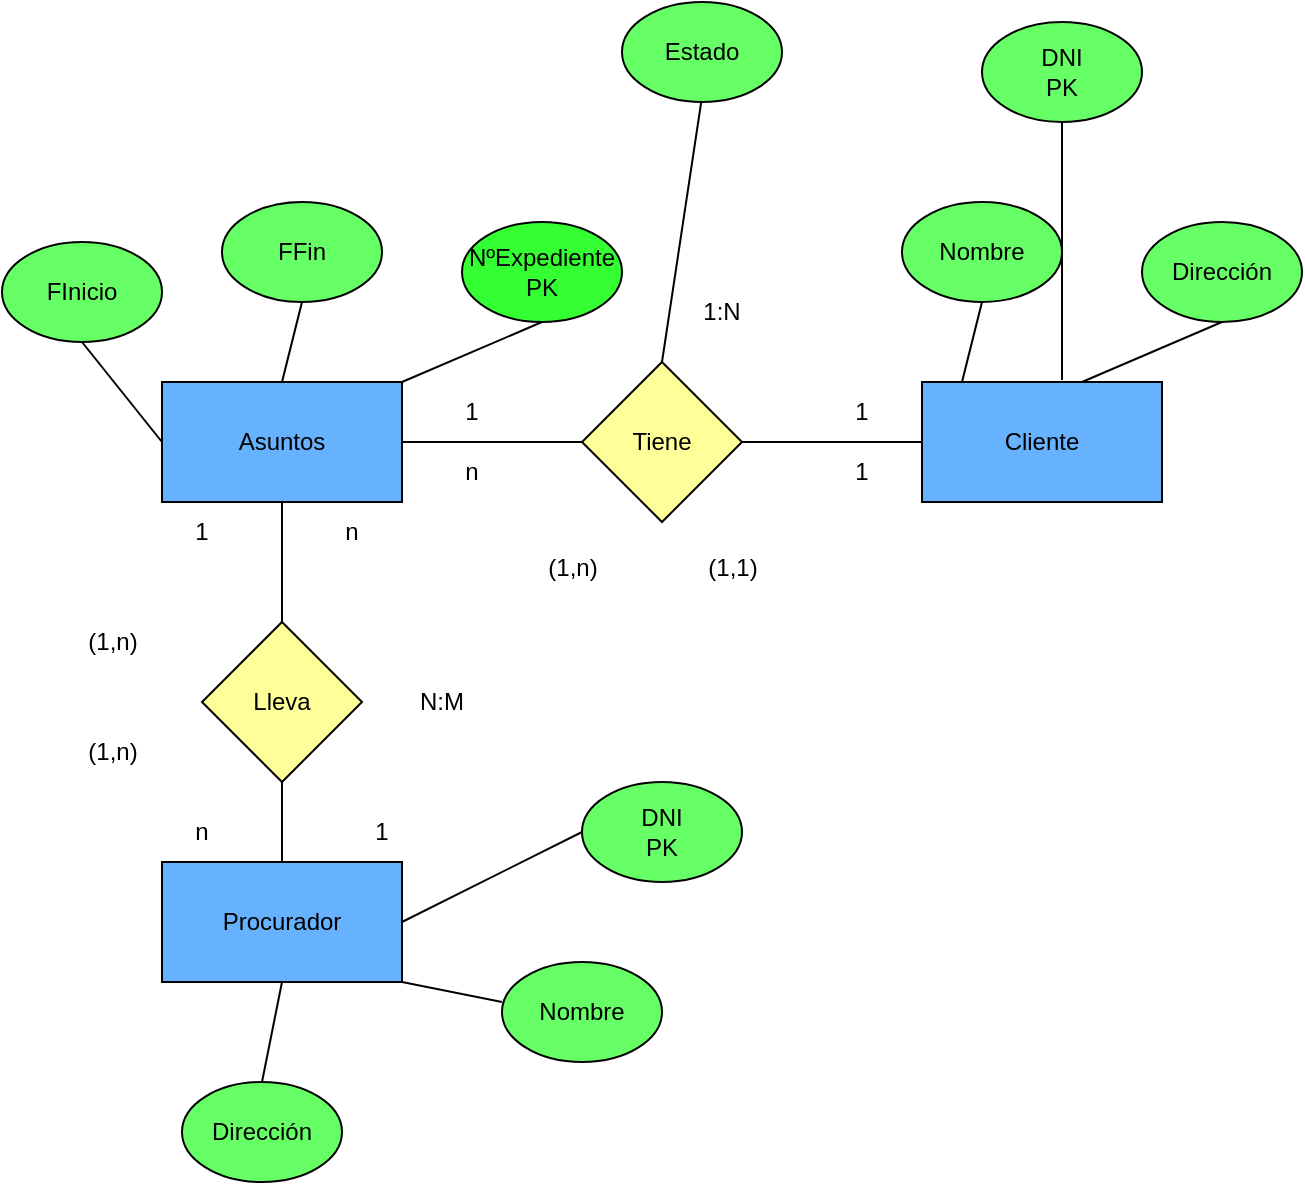 <mxfile version="24.2.8" type="github" pages="3">
  <diagram name="Page-1" id="o4qcmUTRorN4Si5h8oao">
    <mxGraphModel dx="744" dy="796" grid="1" gridSize="10" guides="1" tooltips="1" connect="1" arrows="1" fold="1" page="1" pageScale="1" pageWidth="850" pageHeight="1100" math="0" shadow="0">
      <root>
        <mxCell id="0" />
        <mxCell id="1" parent="0" />
        <mxCell id="J26nXhvenRR-qBKzixtI-1" value="Asuntos" style="rounded=0;whiteSpace=wrap;html=1;fillColor=#66B2FF;" vertex="1" parent="1">
          <mxGeometry x="240" y="270" width="120" height="60" as="geometry" />
        </mxCell>
        <mxCell id="J26nXhvenRR-qBKzixtI-2" value="Cliente" style="rounded=0;whiteSpace=wrap;html=1;fillColor=#66B2FF;" vertex="1" parent="1">
          <mxGeometry x="620" y="270" width="120" height="60" as="geometry" />
        </mxCell>
        <mxCell id="J26nXhvenRR-qBKzixtI-3" value="Procurador" style="rounded=0;whiteSpace=wrap;html=1;fillColor=#66B2FF;" vertex="1" parent="1">
          <mxGeometry x="240" y="510" width="120" height="60" as="geometry" />
        </mxCell>
        <mxCell id="J26nXhvenRR-qBKzixtI-4" value="Tiene" style="rhombus;whiteSpace=wrap;html=1;fillColor=#FFFF99;" vertex="1" parent="1">
          <mxGeometry x="450" y="260" width="80" height="80" as="geometry" />
        </mxCell>
        <mxCell id="J26nXhvenRR-qBKzixtI-5" value="Lleva" style="rhombus;whiteSpace=wrap;html=1;fillColor=#FFFF99;" vertex="1" parent="1">
          <mxGeometry x="260" y="390" width="80" height="80" as="geometry" />
        </mxCell>
        <mxCell id="J26nXhvenRR-qBKzixtI-6" value="" style="endArrow=none;html=1;rounded=0;entryX=0;entryY=0.5;entryDx=0;entryDy=0;exitX=1;exitY=0.5;exitDx=0;exitDy=0;" edge="1" parent="1" source="J26nXhvenRR-qBKzixtI-1" target="J26nXhvenRR-qBKzixtI-4">
          <mxGeometry width="50" height="50" relative="1" as="geometry">
            <mxPoint x="360" y="310" as="sourcePoint" />
            <mxPoint x="400" y="260" as="targetPoint" />
          </mxGeometry>
        </mxCell>
        <mxCell id="J26nXhvenRR-qBKzixtI-7" value="" style="endArrow=none;html=1;rounded=0;exitX=1;exitY=0.5;exitDx=0;exitDy=0;" edge="1" parent="1" source="J26nXhvenRR-qBKzixtI-4">
          <mxGeometry width="50" height="50" relative="1" as="geometry">
            <mxPoint x="570" y="350" as="sourcePoint" />
            <mxPoint x="620" y="300" as="targetPoint" />
          </mxGeometry>
        </mxCell>
        <mxCell id="J26nXhvenRR-qBKzixtI-10" value="" style="endArrow=none;html=1;rounded=0;entryX=0.5;entryY=1;entryDx=0;entryDy=0;exitX=0.5;exitY=0;exitDx=0;exitDy=0;" edge="1" parent="1" source="J26nXhvenRR-qBKzixtI-5" target="J26nXhvenRR-qBKzixtI-1">
          <mxGeometry width="50" height="50" relative="1" as="geometry">
            <mxPoint x="290" y="400" as="sourcePoint" />
            <mxPoint x="340" y="350" as="targetPoint" />
          </mxGeometry>
        </mxCell>
        <mxCell id="J26nXhvenRR-qBKzixtI-11" value="" style="endArrow=none;html=1;rounded=0;exitX=0.5;exitY=0;exitDx=0;exitDy=0;entryX=0.5;entryY=1;entryDx=0;entryDy=0;" edge="1" parent="1" source="J26nXhvenRR-qBKzixtI-3" target="J26nXhvenRR-qBKzixtI-5">
          <mxGeometry width="50" height="50" relative="1" as="geometry">
            <mxPoint x="260" y="510" as="sourcePoint" />
            <mxPoint x="310" y="460" as="targetPoint" />
          </mxGeometry>
        </mxCell>
        <mxCell id="J26nXhvenRR-qBKzixtI-12" value="NºExpediente PK" style="ellipse;whiteSpace=wrap;html=1;fillColor=#33FF33;" vertex="1" parent="1">
          <mxGeometry x="390" y="190" width="80" height="50" as="geometry" />
        </mxCell>
        <mxCell id="J26nXhvenRR-qBKzixtI-13" value="" style="endArrow=none;html=1;rounded=0;exitX=1;exitY=0;exitDx=0;exitDy=0;" edge="1" parent="1" source="J26nXhvenRR-qBKzixtI-1">
          <mxGeometry width="50" height="50" relative="1" as="geometry">
            <mxPoint x="380" y="290" as="sourcePoint" />
            <mxPoint x="430" y="240" as="targetPoint" />
          </mxGeometry>
        </mxCell>
        <mxCell id="J26nXhvenRR-qBKzixtI-14" value="FInicio" style="ellipse;whiteSpace=wrap;html=1;fillColor=#66FF66;" vertex="1" parent="1">
          <mxGeometry x="160" y="200" width="80" height="50" as="geometry" />
        </mxCell>
        <mxCell id="J26nXhvenRR-qBKzixtI-15" value="FFin" style="ellipse;whiteSpace=wrap;html=1;fillColor=#66FF66;" vertex="1" parent="1">
          <mxGeometry x="270" y="180" width="80" height="50" as="geometry" />
        </mxCell>
        <mxCell id="J26nXhvenRR-qBKzixtI-16" value="" style="endArrow=none;html=1;rounded=0;exitX=0.5;exitY=0;exitDx=0;exitDy=0;" edge="1" parent="1" source="J26nXhvenRR-qBKzixtI-1">
          <mxGeometry width="50" height="50" relative="1" as="geometry">
            <mxPoint x="260" y="280" as="sourcePoint" />
            <mxPoint x="310" y="230" as="targetPoint" />
          </mxGeometry>
        </mxCell>
        <mxCell id="J26nXhvenRR-qBKzixtI-18" value="" style="endArrow=none;html=1;rounded=0;exitX=0;exitY=0.5;exitDx=0;exitDy=0;" edge="1" parent="1" source="J26nXhvenRR-qBKzixtI-1">
          <mxGeometry width="50" height="50" relative="1" as="geometry">
            <mxPoint x="150" y="300" as="sourcePoint" />
            <mxPoint x="200" y="250" as="targetPoint" />
          </mxGeometry>
        </mxCell>
        <mxCell id="J26nXhvenRR-qBKzixtI-20" value="1" style="text;html=1;align=center;verticalAlign=middle;whiteSpace=wrap;rounded=0;" vertex="1" parent="1">
          <mxGeometry x="365" y="270" width="60" height="30" as="geometry" />
        </mxCell>
        <mxCell id="J26nXhvenRR-qBKzixtI-21" value="1" style="text;html=1;align=center;verticalAlign=middle;whiteSpace=wrap;rounded=0;" vertex="1" parent="1">
          <mxGeometry x="560" y="270" width="60" height="30" as="geometry" />
        </mxCell>
        <mxCell id="J26nXhvenRR-qBKzixtI-22" value="1" style="text;html=1;align=center;verticalAlign=middle;whiteSpace=wrap;rounded=0;" vertex="1" parent="1">
          <mxGeometry x="560" y="300" width="60" height="30" as="geometry" />
        </mxCell>
        <mxCell id="J26nXhvenRR-qBKzixtI-23" value="n" style="text;html=1;align=center;verticalAlign=middle;whiteSpace=wrap;rounded=0;" vertex="1" parent="1">
          <mxGeometry x="365" y="300" width="60" height="30" as="geometry" />
        </mxCell>
        <mxCell id="J26nXhvenRR-qBKzixtI-24" value="1:N" style="text;html=1;align=center;verticalAlign=middle;whiteSpace=wrap;rounded=0;" vertex="1" parent="1">
          <mxGeometry x="490" y="220" width="60" height="30" as="geometry" />
        </mxCell>
        <mxCell id="J26nXhvenRR-qBKzixtI-25" value="1" style="text;html=1;align=center;verticalAlign=middle;whiteSpace=wrap;rounded=0;" vertex="1" parent="1">
          <mxGeometry x="320" y="480" width="60" height="30" as="geometry" />
        </mxCell>
        <mxCell id="J26nXhvenRR-qBKzixtI-26" value="n" style="text;html=1;align=center;verticalAlign=middle;whiteSpace=wrap;rounded=0;" vertex="1" parent="1">
          <mxGeometry x="305" y="330" width="60" height="30" as="geometry" />
        </mxCell>
        <mxCell id="J26nXhvenRR-qBKzixtI-27" value="1" style="text;html=1;align=center;verticalAlign=middle;whiteSpace=wrap;rounded=0;" vertex="1" parent="1">
          <mxGeometry x="230" y="330" width="60" height="30" as="geometry" />
        </mxCell>
        <mxCell id="J26nXhvenRR-qBKzixtI-28" value="n" style="text;html=1;align=center;verticalAlign=middle;whiteSpace=wrap;rounded=0;" vertex="1" parent="1">
          <mxGeometry x="230" y="480" width="60" height="30" as="geometry" />
        </mxCell>
        <mxCell id="J26nXhvenRR-qBKzixtI-29" value="N:M" style="text;html=1;align=center;verticalAlign=middle;whiteSpace=wrap;rounded=0;" vertex="1" parent="1">
          <mxGeometry x="350" y="415" width="60" height="30" as="geometry" />
        </mxCell>
        <mxCell id="J26nXhvenRR-qBKzixtI-30" value="Estado" style="ellipse;whiteSpace=wrap;html=1;fillColor=#66FF66;" vertex="1" parent="1">
          <mxGeometry x="470" y="80" width="80" height="50" as="geometry" />
        </mxCell>
        <mxCell id="J26nXhvenRR-qBKzixtI-31" value="" style="endArrow=none;html=1;rounded=0;exitX=0.5;exitY=0;exitDx=0;exitDy=0;" edge="1" parent="1" source="J26nXhvenRR-qBKzixtI-4">
          <mxGeometry width="50" height="50" relative="1" as="geometry">
            <mxPoint x="509.29" y="258.56" as="sourcePoint" />
            <mxPoint x="509.61" y="130" as="targetPoint" />
          </mxGeometry>
        </mxCell>
        <mxCell id="J26nXhvenRR-qBKzixtI-35" value="Dirección" style="ellipse;whiteSpace=wrap;html=1;fillColor=#66FF66;" vertex="1" parent="1">
          <mxGeometry x="730" y="190" width="80" height="50" as="geometry" />
        </mxCell>
        <mxCell id="J26nXhvenRR-qBKzixtI-36" value="" style="endArrow=none;html=1;rounded=0;exitX=1;exitY=0;exitDx=0;exitDy=0;" edge="1" parent="1">
          <mxGeometry width="50" height="50" relative="1" as="geometry">
            <mxPoint x="700" y="270" as="sourcePoint" />
            <mxPoint x="770" y="240" as="targetPoint" />
          </mxGeometry>
        </mxCell>
        <mxCell id="J26nXhvenRR-qBKzixtI-37" value="Nombre" style="ellipse;whiteSpace=wrap;html=1;fillColor=#66FF66;" vertex="1" parent="1">
          <mxGeometry x="610" y="180" width="80" height="50" as="geometry" />
        </mxCell>
        <mxCell id="J26nXhvenRR-qBKzixtI-38" value="" style="endArrow=none;html=1;rounded=0;exitX=0.5;exitY=0;exitDx=0;exitDy=0;" edge="1" parent="1">
          <mxGeometry width="50" height="50" relative="1" as="geometry">
            <mxPoint x="640" y="270" as="sourcePoint" />
            <mxPoint x="650" y="230" as="targetPoint" />
          </mxGeometry>
        </mxCell>
        <mxCell id="J26nXhvenRR-qBKzixtI-39" value="DNI&lt;div&gt;PK&lt;/div&gt;" style="ellipse;whiteSpace=wrap;html=1;fillColor=#66FF66;" vertex="1" parent="1">
          <mxGeometry x="650" y="90" width="80" height="50" as="geometry" />
        </mxCell>
        <mxCell id="J26nXhvenRR-qBKzixtI-40" value="" style="endArrow=none;html=1;rounded=0;exitX=0.914;exitY=-0.024;exitDx=0;exitDy=0;exitPerimeter=0;" edge="1" parent="1">
          <mxGeometry width="50" height="50" relative="1" as="geometry">
            <mxPoint x="690" y="269" as="sourcePoint" />
            <mxPoint x="690" y="140" as="targetPoint" />
          </mxGeometry>
        </mxCell>
        <mxCell id="J26nXhvenRR-qBKzixtI-41" value="Dirección" style="ellipse;whiteSpace=wrap;html=1;fillColor=#66FF66;" vertex="1" parent="1">
          <mxGeometry x="250" y="620" width="80" height="50" as="geometry" />
        </mxCell>
        <mxCell id="J26nXhvenRR-qBKzixtI-42" value="" style="endArrow=none;html=1;rounded=0;exitX=1;exitY=0;exitDx=0;exitDy=0;entryX=0.5;entryY=1;entryDx=0;entryDy=0;" edge="1" parent="1" target="J26nXhvenRR-qBKzixtI-3">
          <mxGeometry width="50" height="50" relative="1" as="geometry">
            <mxPoint x="290" y="620" as="sourcePoint" />
            <mxPoint x="360" y="590" as="targetPoint" />
          </mxGeometry>
        </mxCell>
        <mxCell id="J26nXhvenRR-qBKzixtI-43" value="Nombre" style="ellipse;whiteSpace=wrap;html=1;fillColor=#66FF66;" vertex="1" parent="1">
          <mxGeometry x="410" y="560" width="80" height="50" as="geometry" />
        </mxCell>
        <mxCell id="J26nXhvenRR-qBKzixtI-44" value="" style="endArrow=none;html=1;rounded=0;exitX=1;exitY=1;exitDx=0;exitDy=0;" edge="1" parent="1" source="J26nXhvenRR-qBKzixtI-3">
          <mxGeometry width="50" height="50" relative="1" as="geometry">
            <mxPoint x="400" y="620" as="sourcePoint" />
            <mxPoint x="410" y="580" as="targetPoint" />
          </mxGeometry>
        </mxCell>
        <mxCell id="J26nXhvenRR-qBKzixtI-45" value="DNI&lt;div&gt;PK&lt;/div&gt;" style="ellipse;whiteSpace=wrap;html=1;fillColor=#66FF66;" vertex="1" parent="1">
          <mxGeometry x="450" y="470" width="80" height="50" as="geometry" />
        </mxCell>
        <mxCell id="J26nXhvenRR-qBKzixtI-46" value="" style="endArrow=none;html=1;rounded=0;entryX=0;entryY=0.5;entryDx=0;entryDy=0;exitX=1;exitY=0.5;exitDx=0;exitDy=0;" edge="1" parent="1" source="J26nXhvenRR-qBKzixtI-3" target="J26nXhvenRR-qBKzixtI-45">
          <mxGeometry width="50" height="50" relative="1" as="geometry">
            <mxPoint x="400" y="550" as="sourcePoint" />
            <mxPoint x="410" y="421" as="targetPoint" />
          </mxGeometry>
        </mxCell>
        <mxCell id="K8ierEtSN8HB9PumUeJH-1" value="(1,n)" style="text;html=1;align=center;verticalAlign=middle;resizable=0;points=[];autosize=1;strokeColor=none;fillColor=none;" vertex="1" parent="1">
          <mxGeometry x="420" y="348" width="50" height="30" as="geometry" />
        </mxCell>
        <mxCell id="K8ierEtSN8HB9PumUeJH-2" value="(1,1)" style="text;html=1;align=center;verticalAlign=middle;resizable=0;points=[];autosize=1;strokeColor=none;fillColor=none;" vertex="1" parent="1">
          <mxGeometry x="500" y="348" width="50" height="30" as="geometry" />
        </mxCell>
        <mxCell id="K8ierEtSN8HB9PumUeJH-3" value="(1,n)" style="text;html=1;align=center;verticalAlign=middle;resizable=0;points=[];autosize=1;strokeColor=none;fillColor=none;" vertex="1" parent="1">
          <mxGeometry x="190" y="385" width="50" height="30" as="geometry" />
        </mxCell>
        <mxCell id="K8ierEtSN8HB9PumUeJH-4" value="(1,n)" style="text;html=1;align=center;verticalAlign=middle;resizable=0;points=[];autosize=1;strokeColor=none;fillColor=none;" vertex="1" parent="1">
          <mxGeometry x="190" y="440" width="50" height="30" as="geometry" />
        </mxCell>
      </root>
    </mxGraphModel>
  </diagram>
  <diagram id="Mjtw0TixIv0U8FywkOg-" name="Page-2">
    <mxGraphModel dx="401" dy="1528" grid="1" gridSize="10" guides="1" tooltips="1" connect="1" arrows="1" fold="1" page="1" pageScale="1" pageWidth="850" pageHeight="1100" math="0" shadow="0">
      <root>
        <mxCell id="0" />
        <mxCell id="1" parent="0" />
        <mxCell id="STr9C8-EfW_SqJSL0Tbl-1" value="Zoo" style="rounded=0;whiteSpace=wrap;html=1;fillColor=#66B2FF;" vertex="1" parent="1">
          <mxGeometry x="60" y="150" width="120" height="60" as="geometry" />
        </mxCell>
        <mxCell id="nD9G3Eu6GK3-HGumFn62-1" value="Animales" style="rounded=0;whiteSpace=wrap;html=1;fillColor=#66B2FF;" vertex="1" parent="1">
          <mxGeometry x="370" y="150" width="120" height="60" as="geometry" />
        </mxCell>
        <mxCell id="nD9G3Eu6GK3-HGumFn62-2" value="Poseen" style="rhombus;whiteSpace=wrap;html=1;fillColor=#FFFF99;" vertex="1" parent="1">
          <mxGeometry x="230" y="140" width="80" height="80" as="geometry" />
        </mxCell>
        <mxCell id="nD9G3Eu6GK3-HGumFn62-3" value="" style="endArrow=none;html=1;rounded=0;" edge="1" parent="1" target="nD9G3Eu6GK3-HGumFn62-2">
          <mxGeometry width="50" height="50" relative="1" as="geometry">
            <mxPoint x="180" y="180" as="sourcePoint" />
            <mxPoint x="230" y="130" as="targetPoint" />
          </mxGeometry>
        </mxCell>
        <mxCell id="nD9G3Eu6GK3-HGumFn62-4" value="" style="endArrow=none;html=1;rounded=0;exitX=1;exitY=0.5;exitDx=0;exitDy=0;" edge="1" parent="1" source="nD9G3Eu6GK3-HGumFn62-2">
          <mxGeometry width="50" height="50" relative="1" as="geometry">
            <mxPoint x="320" y="180" as="sourcePoint" />
            <mxPoint x="370" y="179.5" as="targetPoint" />
          </mxGeometry>
        </mxCell>
        <mxCell id="nD9G3Eu6GK3-HGumFn62-5" value="Ciudad" style="ellipse;whiteSpace=wrap;html=1;fillColor=#33FF33;" vertex="1" parent="1">
          <mxGeometry y="230" width="80" height="50" as="geometry" />
        </mxCell>
        <mxCell id="nD9G3Eu6GK3-HGumFn62-6" value="País" style="ellipse;whiteSpace=wrap;html=1;fillColor=#33FF33;" vertex="1" parent="1">
          <mxGeometry x="30" y="280" width="80" height="50" as="geometry" />
        </mxCell>
        <mxCell id="nD9G3Eu6GK3-HGumFn62-7" value="Nombre&lt;div&gt;PK&lt;/div&gt;" style="ellipse;whiteSpace=wrap;html=1;fillColor=#33FF33;" vertex="1" parent="1">
          <mxGeometry x="20" y="50" width="80" height="50" as="geometry" />
        </mxCell>
        <mxCell id="nD9G3Eu6GK3-HGumFn62-8" value="Tamaño" style="ellipse;whiteSpace=wrap;html=1;fillColor=#33FF33;" vertex="1" parent="1">
          <mxGeometry x="110" y="300" width="80" height="50" as="geometry" />
        </mxCell>
        <mxCell id="nD9G3Eu6GK3-HGumFn62-9" value="Presupuesto" style="ellipse;whiteSpace=wrap;html=1;fillColor=#33FF33;" vertex="1" parent="1">
          <mxGeometry x="150" y="250" width="80" height="50" as="geometry" />
        </mxCell>
        <mxCell id="nD9G3Eu6GK3-HGumFn62-10" value="" style="endArrow=none;html=1;rounded=0;entryX=0.5;entryY=1;entryDx=0;entryDy=0;" edge="1" parent="1" target="STr9C8-EfW_SqJSL0Tbl-1">
          <mxGeometry width="50" height="50" relative="1" as="geometry">
            <mxPoint x="70" y="240" as="sourcePoint" />
            <mxPoint x="120" y="240" as="targetPoint" />
          </mxGeometry>
        </mxCell>
        <mxCell id="nD9G3Eu6GK3-HGumFn62-11" value="" style="endArrow=none;html=1;rounded=0;exitX=0.75;exitY=1;exitDx=0;exitDy=0;" edge="1" parent="1" source="STr9C8-EfW_SqJSL0Tbl-1">
          <mxGeometry width="50" height="50" relative="1" as="geometry">
            <mxPoint x="140" y="250" as="sourcePoint" />
            <mxPoint x="190" y="250" as="targetPoint" />
          </mxGeometry>
        </mxCell>
        <mxCell id="nD9G3Eu6GK3-HGumFn62-12" value="" style="endArrow=none;html=1;rounded=0;entryX=0.618;entryY=0.997;entryDx=0;entryDy=0;entryPerimeter=0;exitX=0.773;exitY=0.068;exitDx=0;exitDy=0;exitPerimeter=0;" edge="1" parent="1" source="nD9G3Eu6GK3-HGumFn62-6" target="STr9C8-EfW_SqJSL0Tbl-1">
          <mxGeometry width="50" height="50" relative="1" as="geometry">
            <mxPoint x="95" y="280" as="sourcePoint" />
            <mxPoint x="145" y="280" as="targetPoint" />
          </mxGeometry>
        </mxCell>
        <mxCell id="nD9G3Eu6GK3-HGumFn62-13" value="" style="endArrow=none;html=1;rounded=0;exitX=0.678;exitY=0.997;exitDx=0;exitDy=0;exitPerimeter=0;entryX=0.413;entryY=-0.044;entryDx=0;entryDy=0;entryPerimeter=0;" edge="1" parent="1" source="STr9C8-EfW_SqJSL0Tbl-1" target="nD9G3Eu6GK3-HGumFn62-8">
          <mxGeometry width="50" height="50" relative="1" as="geometry">
            <mxPoint x="110" y="290" as="sourcePoint" />
            <mxPoint x="160" y="290" as="targetPoint" />
          </mxGeometry>
        </mxCell>
        <mxCell id="nD9G3Eu6GK3-HGumFn62-14" value="" style="endArrow=none;html=1;rounded=0;entryX=0.5;entryY=0;entryDx=0;entryDy=0;" edge="1" parent="1" target="STr9C8-EfW_SqJSL0Tbl-1">
          <mxGeometry width="50" height="50" relative="1" as="geometry">
            <mxPoint x="70" y="100" as="sourcePoint" />
            <mxPoint x="120" y="100" as="targetPoint" />
          </mxGeometry>
        </mxCell>
        <mxCell id="nD9G3Eu6GK3-HGumFn62-15" value="Nombre Vulgar" style="ellipse;whiteSpace=wrap;html=1;fillColor=#33FF33;" vertex="1" parent="1">
          <mxGeometry x="350" y="510" width="80" height="50" as="geometry" />
        </mxCell>
        <mxCell id="nD9G3Eu6GK3-HGumFn62-16" value="Nombre científico&lt;div&gt;PK&lt;/div&gt;" style="ellipse;whiteSpace=wrap;html=1;fillColor=#33FF33;" vertex="1" parent="1">
          <mxGeometry x="380" y="560" width="80" height="50" as="geometry" />
        </mxCell>
        <mxCell id="nD9G3Eu6GK3-HGumFn62-17" value="Sexo" style="ellipse;whiteSpace=wrap;html=1;fillColor=#33FF33;" vertex="1" parent="1">
          <mxGeometry x="480" y="-2.6" width="80" height="50" as="geometry" />
        </mxCell>
        <mxCell id="nD9G3Eu6GK3-HGumFn62-18" value="Familia" style="ellipse;whiteSpace=wrap;html=1;fillColor=#33FF33;" vertex="1" parent="1">
          <mxGeometry x="460" y="580" width="80" height="50" as="geometry" />
        </mxCell>
        <mxCell id="nD9G3Eu6GK3-HGumFn62-19" value="" style="endArrow=none;html=1;rounded=0;entryX=0.432;entryY=1.025;entryDx=0;entryDy=0;entryPerimeter=0;" edge="1" parent="1" target="4XD2extN7vKgeDmzvoqc-1">
          <mxGeometry width="50" height="50" relative="1" as="geometry">
            <mxPoint x="420" y="520" as="sourcePoint" />
            <mxPoint x="470" y="490" as="targetPoint" />
          </mxGeometry>
        </mxCell>
        <mxCell id="nD9G3Eu6GK3-HGumFn62-20" value="" style="endArrow=none;html=1;rounded=0;entryX=0.618;entryY=0.997;entryDx=0;entryDy=0;entryPerimeter=0;exitX=0.773;exitY=0.068;exitDx=0;exitDy=0;exitPerimeter=0;" edge="1" parent="1" source="nD9G3Eu6GK3-HGumFn62-16">
          <mxGeometry width="50" height="50" relative="1" as="geometry">
            <mxPoint x="445" y="560" as="sourcePoint" />
            <mxPoint x="484" y="490" as="targetPoint" />
          </mxGeometry>
        </mxCell>
        <mxCell id="nD9G3Eu6GK3-HGumFn62-21" value="" style="endArrow=none;html=1;rounded=0;exitX=0.678;exitY=0.997;exitDx=0;exitDy=0;exitPerimeter=0;entryX=0.413;entryY=-0.044;entryDx=0;entryDy=0;entryPerimeter=0;" edge="1" parent="1" target="nD9G3Eu6GK3-HGumFn62-18">
          <mxGeometry width="50" height="50" relative="1" as="geometry">
            <mxPoint x="491" y="490" as="sourcePoint" />
            <mxPoint x="510" y="570" as="targetPoint" />
          </mxGeometry>
        </mxCell>
        <mxCell id="nD9G3Eu6GK3-HGumFn62-22" value="" style="endArrow=none;html=1;rounded=0;entryX=0;entryY=0.5;entryDx=0;entryDy=0;" edge="1" parent="1" target="4XD2extN7vKgeDmzvoqc-1">
          <mxGeometry width="50" height="50" relative="1" as="geometry">
            <mxPoint x="350" y="430" as="sourcePoint" />
            <mxPoint x="400" y="480" as="targetPoint" />
          </mxGeometry>
        </mxCell>
        <mxCell id="nD9G3Eu6GK3-HGumFn62-23" value="¿Peligro Extinción?" style="ellipse;whiteSpace=wrap;html=1;fillColor=#33FF33;" vertex="1" parent="1">
          <mxGeometry x="520" y="510" width="80" height="50" as="geometry" />
        </mxCell>
        <mxCell id="nD9G3Eu6GK3-HGumFn62-24" value="" style="endArrow=none;html=1;rounded=0;exitX=0.75;exitY=1;exitDx=0;exitDy=0;" edge="1" parent="1">
          <mxGeometry width="50" height="50" relative="1" as="geometry">
            <mxPoint x="490" y="480" as="sourcePoint" />
            <mxPoint x="530" y="520" as="targetPoint" />
          </mxGeometry>
        </mxCell>
        <mxCell id="nD9G3Eu6GK3-HGumFn62-25" value="Nombre" style="ellipse;whiteSpace=wrap;html=1;fillColor=#33FF33;" vertex="1" parent="1">
          <mxGeometry x="280" y="400" width="80" height="50" as="geometry" />
        </mxCell>
        <mxCell id="nD9G3Eu6GK3-HGumFn62-27" value="Año Nacimiento" style="ellipse;whiteSpace=wrap;html=1;fillColor=#33FF33;" vertex="1" parent="1">
          <mxGeometry x="550" y="270" width="80" height="50" as="geometry" />
        </mxCell>
        <mxCell id="nD9G3Eu6GK3-HGumFn62-28" value="Pais Origen" style="ellipse;whiteSpace=wrap;html=1;fillColor=#33FF33;" vertex="1" parent="1">
          <mxGeometry x="550" y="178" width="80" height="50" as="geometry" />
        </mxCell>
        <mxCell id="nD9G3Eu6GK3-HGumFn62-29" value="Continente" style="ellipse;whiteSpace=wrap;html=1;fillColor=#33FF33;" vertex="1" parent="1">
          <mxGeometry x="540" y="70" width="80" height="50" as="geometry" />
        </mxCell>
        <mxCell id="nD9G3Eu6GK3-HGumFn62-30" value="Especie" style="ellipse;whiteSpace=wrap;html=1;fillColor=#33FF33;" vertex="1" parent="1">
          <mxGeometry x="400" y="-2.6" width="80" height="50" as="geometry" />
        </mxCell>
        <mxCell id="nD9G3Eu6GK3-HGumFn62-31" value="Nº Identificacion" style="ellipse;whiteSpace=wrap;html=1;fillColor=#33FF33;" vertex="1" parent="1">
          <mxGeometry x="320" y="-2.6" width="80" height="50" as="geometry" />
        </mxCell>
        <mxCell id="nD9G3Eu6GK3-HGumFn62-33" value="" style="endArrow=none;html=1;rounded=0;" edge="1" parent="1" source="nD9G3Eu6GK3-HGumFn62-1">
          <mxGeometry width="50" height="50" relative="1" as="geometry">
            <mxPoint x="416.667" y="140.733" as="sourcePoint" />
            <mxPoint x="370" y="47.4" as="targetPoint" />
          </mxGeometry>
        </mxCell>
        <mxCell id="nD9G3Eu6GK3-HGumFn62-34" value="" style="endArrow=none;html=1;rounded=0;exitX=0.5;exitY=0;exitDx=0;exitDy=0;" edge="1" parent="1" source="nD9G3Eu6GK3-HGumFn62-1">
          <mxGeometry width="50" height="50" relative="1" as="geometry">
            <mxPoint x="430" y="127.4" as="sourcePoint" />
            <mxPoint x="440" y="47.4" as="targetPoint" />
          </mxGeometry>
        </mxCell>
        <mxCell id="nD9G3Eu6GK3-HGumFn62-35" value="" style="endArrow=none;html=1;rounded=0;exitX=0.874;exitY=0.315;exitDx=0;exitDy=0;exitPerimeter=0;" edge="1" parent="1">
          <mxGeometry width="50" height="50" relative="1" as="geometry">
            <mxPoint x="459.92" y="152.6" as="sourcePoint" />
            <mxPoint x="510" y="47.4" as="targetPoint" />
          </mxGeometry>
        </mxCell>
        <mxCell id="nD9G3Eu6GK3-HGumFn62-36" value="" style="endArrow=none;html=1;rounded=0;exitX=0.5;exitY=0;exitDx=0;exitDy=0;entryX=1;entryY=1;entryDx=0;entryDy=0;" edge="1" parent="1" target="nD9G3Eu6GK3-HGumFn62-1">
          <mxGeometry width="50" height="50" relative="1" as="geometry">
            <mxPoint x="550" y="293.92" as="sourcePoint" />
            <mxPoint x="603.2" y="120.0" as="targetPoint" />
          </mxGeometry>
        </mxCell>
        <mxCell id="nD9G3Eu6GK3-HGumFn62-37" value="" style="endArrow=none;html=1;rounded=0;exitX=1;exitY=0.5;exitDx=0;exitDy=0;entryX=0.5;entryY=1;entryDx=0;entryDy=0;" edge="1" parent="1" source="nD9G3Eu6GK3-HGumFn62-1">
          <mxGeometry width="50" height="50" relative="1" as="geometry">
            <mxPoint x="555" y="370" as="sourcePoint" />
            <mxPoint x="550" y="200" as="targetPoint" />
          </mxGeometry>
        </mxCell>
        <mxCell id="nD9G3Eu6GK3-HGumFn62-38" value="" style="endArrow=none;html=1;rounded=0;entryX=0.663;entryY=0.939;entryDx=0;entryDy=0;entryPerimeter=0;exitX=1;exitY=0;exitDx=0;exitDy=0;" edge="1" parent="1" source="nD9G3Eu6GK3-HGumFn62-1">
          <mxGeometry width="50" height="50" relative="1" as="geometry">
            <mxPoint x="576.96" y="204.88" as="sourcePoint" />
            <mxPoint x="540.0" y="100.0" as="targetPoint" />
          </mxGeometry>
        </mxCell>
        <mxCell id="nD9G3Eu6GK3-HGumFn62-39" value="1" style="text;html=1;align=center;verticalAlign=middle;resizable=0;points=[];autosize=1;strokeColor=none;fillColor=none;" vertex="1" parent="1">
          <mxGeometry x="185" y="148" width="30" height="30" as="geometry" />
        </mxCell>
        <mxCell id="nD9G3Eu6GK3-HGumFn62-40" value="n" style="text;html=1;align=center;verticalAlign=middle;resizable=0;points=[];autosize=1;strokeColor=none;fillColor=none;" vertex="1" parent="1">
          <mxGeometry x="335" y="148" width="30" height="30" as="geometry" />
        </mxCell>
        <mxCell id="nD9G3Eu6GK3-HGumFn62-41" value="1" style="text;html=1;align=center;verticalAlign=middle;resizable=0;points=[];autosize=1;strokeColor=none;fillColor=none;" vertex="1" parent="1">
          <mxGeometry x="335" y="188" width="30" height="30" as="geometry" />
        </mxCell>
        <mxCell id="nD9G3Eu6GK3-HGumFn62-42" value="1" style="text;html=1;align=center;verticalAlign=middle;resizable=0;points=[];autosize=1;strokeColor=none;fillColor=none;" vertex="1" parent="1">
          <mxGeometry x="185" y="188" width="30" height="30" as="geometry" />
        </mxCell>
        <mxCell id="nD9G3Eu6GK3-HGumFn62-43" value="1:N" style="text;html=1;align=center;verticalAlign=middle;resizable=0;points=[];autosize=1;strokeColor=none;fillColor=none;" vertex="1" parent="1">
          <mxGeometry x="280" y="110" width="40" height="30" as="geometry" />
        </mxCell>
        <mxCell id="nD9G3Eu6GK3-HGumFn62-44" value="(1,1)" style="text;html=1;align=center;verticalAlign=middle;resizable=0;points=[];autosize=1;strokeColor=none;fillColor=none;" vertex="1" parent="1">
          <mxGeometry x="520" y="140" width="50" height="30" as="geometry" />
        </mxCell>
        <mxCell id="nD9G3Eu6GK3-HGumFn62-45" value="(0,n)" style="text;html=1;align=center;verticalAlign=middle;resizable=0;points=[];autosize=1;strokeColor=none;fillColor=none;" vertex="1" parent="1">
          <mxGeometry x="135" y="108" width="50" height="30" as="geometry" />
        </mxCell>
        <mxCell id="4XD2extN7vKgeDmzvoqc-1" value="Especie" style="rounded=0;whiteSpace=wrap;html=1;fillColor=#66B2FF;" vertex="1" parent="1">
          <mxGeometry x="410" y="420" width="120" height="60" as="geometry" />
        </mxCell>
        <mxCell id="4XD2extN7vKgeDmzvoqc-2" value="Forman" style="rhombus;whiteSpace=wrap;html=1;fillColor=#FFFF99;" vertex="1" parent="1">
          <mxGeometry x="400" y="280" width="80" height="80" as="geometry" />
        </mxCell>
        <mxCell id="4XD2extN7vKgeDmzvoqc-3" value="" style="endArrow=none;html=1;rounded=0;exitX=0.5;exitY=0;exitDx=0;exitDy=0;entryX=0.5;entryY=1;entryDx=0;entryDy=0;" edge="1" parent="1" source="4XD2extN7vKgeDmzvoqc-2" target="nD9G3Eu6GK3-HGumFn62-1">
          <mxGeometry width="50" height="50" relative="1" as="geometry">
            <mxPoint x="420" y="230.5" as="sourcePoint" />
            <mxPoint x="480" y="230" as="targetPoint" />
          </mxGeometry>
        </mxCell>
        <mxCell id="4XD2extN7vKgeDmzvoqc-4" value="" style="endArrow=none;html=1;rounded=0;exitX=0.416;exitY=-0.054;exitDx=0;exitDy=0;entryX=0.5;entryY=1;entryDx=0;entryDy=0;exitPerimeter=0;" edge="1" parent="1" source="4XD2extN7vKgeDmzvoqc-1" target="4XD2extN7vKgeDmzvoqc-2">
          <mxGeometry width="50" height="50" relative="1" as="geometry">
            <mxPoint x="425" y="410.5" as="sourcePoint" />
            <mxPoint x="485" y="410" as="targetPoint" />
          </mxGeometry>
        </mxCell>
        <mxCell id="4XD2extN7vKgeDmzvoqc-5" value="1" style="text;html=1;align=center;verticalAlign=middle;resizable=0;points=[];autosize=1;strokeColor=none;fillColor=none;" vertex="1" parent="1">
          <mxGeometry x="380" y="210" width="30" height="30" as="geometry" />
        </mxCell>
        <mxCell id="4XD2extN7vKgeDmzvoqc-6" value="1" style="text;html=1;align=center;verticalAlign=middle;resizable=0;points=[];autosize=1;strokeColor=none;fillColor=none;" vertex="1" parent="1">
          <mxGeometry x="410" y="390" width="30" height="30" as="geometry" />
        </mxCell>
        <mxCell id="4XD2extN7vKgeDmzvoqc-7" value="1" style="text;html=1;align=center;verticalAlign=middle;resizable=0;points=[];autosize=1;strokeColor=none;fillColor=none;" vertex="1" parent="1">
          <mxGeometry x="490" y="390" width="30" height="30" as="geometry" />
        </mxCell>
        <mxCell id="4XD2extN7vKgeDmzvoqc-8" value="n" style="text;html=1;align=center;verticalAlign=middle;resizable=0;points=[];autosize=1;strokeColor=none;fillColor=none;" vertex="1" parent="1">
          <mxGeometry x="450" y="210" width="30" height="30" as="geometry" />
        </mxCell>
        <mxCell id="4XD2extN7vKgeDmzvoqc-9" value="1:N" style="text;html=1;align=center;verticalAlign=middle;resizable=0;points=[];autosize=1;strokeColor=none;fillColor=none;" vertex="1" parent="1">
          <mxGeometry x="350" y="300" width="40" height="30" as="geometry" />
        </mxCell>
        <mxCell id="4XD2extN7vKgeDmzvoqc-10" value="(1,n)" style="text;html=1;align=center;verticalAlign=middle;resizable=0;points=[];autosize=1;strokeColor=none;fillColor=none;" vertex="1" parent="1">
          <mxGeometry x="470" y="350" width="50" height="30" as="geometry" />
        </mxCell>
        <mxCell id="4XD2extN7vKgeDmzvoqc-11" value="(1,1)" style="text;html=1;align=center;verticalAlign=middle;resizable=0;points=[];autosize=1;strokeColor=none;fillColor=none;" vertex="1" parent="1">
          <mxGeometry x="470" y="250" width="50" height="30" as="geometry" />
        </mxCell>
      </root>
    </mxGraphModel>
  </diagram>
  <diagram id="_4a8gE1ff9J7S1Vv1c0M" name="Page-3">
    <mxGraphModel dx="947" dy="1013" grid="1" gridSize="10" guides="1" tooltips="1" connect="1" arrows="1" fold="1" page="1" pageScale="1" pageWidth="850" pageHeight="1100" math="0" shadow="0">
      <root>
        <mxCell id="0" />
        <mxCell id="1" parent="0" />
        <mxCell id="YKKnT6eRW2hwLSaF0dDO-1" value="Patrón" style="rounded=0;whiteSpace=wrap;html=1;fillColor=#99CCFF;" vertex="1" parent="1">
          <mxGeometry x="370" y="10" width="120" height="60" as="geometry" />
        </mxCell>
        <mxCell id="TyNWA-aZAb7w46XQpe9P-1" value="Socios" style="rounded=0;whiteSpace=wrap;html=1;fillColor=#99CCFF;" vertex="1" parent="1">
          <mxGeometry x="50" y="200" width="120" height="60" as="geometry" />
        </mxCell>
        <mxCell id="TyNWA-aZAb7w46XQpe9P-2" value="Barcos" style="rounded=0;whiteSpace=wrap;html=1;fillColor=#99CCFF;" vertex="1" parent="1">
          <mxGeometry x="370" y="200" width="120" height="60" as="geometry" />
        </mxCell>
        <mxCell id="TyNWA-aZAb7w46XQpe9P-3" value="Salidas" style="rounded=0;whiteSpace=wrap;html=1;fillColor=#99CCFF;" vertex="1" parent="1">
          <mxGeometry x="370" y="530" width="120" height="60" as="geometry" />
        </mxCell>
        <mxCell id="TyNWA-aZAb7w46XQpe9P-4" value="Tienen" style="rhombus;whiteSpace=wrap;html=1;fillColor=#FFFF66;" vertex="1" parent="1">
          <mxGeometry x="230" y="190" width="80" height="80" as="geometry" />
        </mxCell>
        <mxCell id="TyNWA-aZAb7w46XQpe9P-5" value="Realizan" style="rhombus;whiteSpace=wrap;html=1;fillColor=#FFFF66;" vertex="1" parent="1">
          <mxGeometry x="390" y="350" width="80" height="80" as="geometry" />
        </mxCell>
        <mxCell id="TyNWA-aZAb7w46XQpe9P-6" value="DNI PK" style="ellipse;whiteSpace=wrap;html=1;fillColor=#33FF33;" vertex="1" parent="1">
          <mxGeometry x="10" y="380" width="70" height="40" as="geometry" />
        </mxCell>
        <mxCell id="TyNWA-aZAb7w46XQpe9P-7" value="Direccion" style="ellipse;whiteSpace=wrap;html=1;fillColor=#33FF33;" vertex="1" parent="1">
          <mxGeometry x="90" y="380" width="70" height="40" as="geometry" />
        </mxCell>
        <mxCell id="TyNWA-aZAb7w46XQpe9P-8" value="Nombre" style="ellipse;whiteSpace=wrap;html=1;fillColor=#33FF33;" vertex="1" parent="1">
          <mxGeometry y="320" width="70" height="40" as="geometry" />
        </mxCell>
        <mxCell id="TyNWA-aZAb7w46XQpe9P-9" value="" style="endArrow=none;html=1;rounded=0;entryX=0.25;entryY=1;entryDx=0;entryDy=0;" edge="1" parent="1" target="TyNWA-aZAb7w46XQpe9P-1">
          <mxGeometry width="50" height="50" relative="1" as="geometry">
            <mxPoint x="30" y="320" as="sourcePoint" />
            <mxPoint x="80" y="270" as="targetPoint" />
          </mxGeometry>
        </mxCell>
        <mxCell id="TyNWA-aZAb7w46XQpe9P-10" value="" style="endArrow=none;html=1;rounded=0;entryX=0.25;entryY=1;entryDx=0;entryDy=0;" edge="1" parent="1" source="TyNWA-aZAb7w46XQpe9P-6">
          <mxGeometry width="50" height="50" relative="1" as="geometry">
            <mxPoint x="70" y="320" as="sourcePoint" />
            <mxPoint x="120" y="260" as="targetPoint" />
          </mxGeometry>
        </mxCell>
        <mxCell id="TyNWA-aZAb7w46XQpe9P-11" value="" style="endArrow=none;html=1;rounded=0;entryX=0.75;entryY=1;entryDx=0;entryDy=0;" edge="1" parent="1" target="TyNWA-aZAb7w46XQpe9P-1">
          <mxGeometry width="50" height="50" relative="1" as="geometry">
            <mxPoint x="120" y="380" as="sourcePoint" />
            <mxPoint x="170" y="320" as="targetPoint" />
          </mxGeometry>
        </mxCell>
        <mxCell id="TyNWA-aZAb7w46XQpe9P-13" value="nombre" style="ellipse;whiteSpace=wrap;html=1;fillColor=#33FF33;" vertex="1" parent="1">
          <mxGeometry x="670" y="190" width="70" height="40" as="geometry" />
        </mxCell>
        <mxCell id="TyNWA-aZAb7w46XQpe9P-14" value="amarre" style="ellipse;whiteSpace=wrap;html=1;fillColor=#33FF33;" vertex="1" parent="1">
          <mxGeometry x="670" y="270" width="70" height="40" as="geometry" />
        </mxCell>
        <mxCell id="TyNWA-aZAb7w46XQpe9P-15" value="matricula" style="ellipse;whiteSpace=wrap;html=1;fillColor=#33FF33;" vertex="1" parent="1">
          <mxGeometry x="670" y="100" width="70" height="40" as="geometry" />
        </mxCell>
        <mxCell id="TyNWA-aZAb7w46XQpe9P-17" value="" style="endArrow=none;html=1;rounded=0;exitX=1;exitY=0.75;exitDx=0;exitDy=0;" edge="1" parent="1" source="TyNWA-aZAb7w46XQpe9P-2">
          <mxGeometry width="50" height="50" relative="1" as="geometry">
            <mxPoint x="620" y="340" as="sourcePoint" />
            <mxPoint x="670" y="290" as="targetPoint" />
          </mxGeometry>
        </mxCell>
        <mxCell id="TyNWA-aZAb7w46XQpe9P-18" value="" style="endArrow=none;html=1;rounded=0;exitX=1;exitY=0;exitDx=0;exitDy=0;entryX=0;entryY=0.5;entryDx=0;entryDy=0;" edge="1" parent="1" source="TyNWA-aZAb7w46XQpe9P-2" target="TyNWA-aZAb7w46XQpe9P-15">
          <mxGeometry width="50" height="50" relative="1" as="geometry">
            <mxPoint x="500" y="90" as="sourcePoint" />
            <mxPoint x="680" y="135" as="targetPoint" />
          </mxGeometry>
        </mxCell>
        <mxCell id="TyNWA-aZAb7w46XQpe9P-19" value="" style="endArrow=none;html=1;rounded=0;exitX=1;exitY=0.5;exitDx=0;exitDy=0;" edge="1" parent="1" source="TyNWA-aZAb7w46XQpe9P-2">
          <mxGeometry width="50" height="50" relative="1" as="geometry">
            <mxPoint x="500" y="290" as="sourcePoint" />
            <mxPoint x="670" y="210" as="targetPoint" />
          </mxGeometry>
        </mxCell>
        <mxCell id="TyNWA-aZAb7w46XQpe9P-21" value="Cuota" style="ellipse;whiteSpace=wrap;html=1;fillColor=#33FF33;" vertex="1" parent="1">
          <mxGeometry x="220" y="90" width="70" height="40" as="geometry" />
        </mxCell>
        <mxCell id="TyNWA-aZAb7w46XQpe9P-22" value="" style="endArrow=none;html=1;rounded=0;exitX=0.5;exitY=0;exitDx=0;exitDy=0;" edge="1" parent="1" source="TyNWA-aZAb7w46XQpe9P-4">
          <mxGeometry width="50" height="50" relative="1" as="geometry">
            <mxPoint x="210" y="180" as="sourcePoint" />
            <mxPoint x="260" y="130" as="targetPoint" />
          </mxGeometry>
        </mxCell>
        <mxCell id="TyNWA-aZAb7w46XQpe9P-23" value="" style="endArrow=none;html=1;rounded=0;exitX=0.5;exitY=0;exitDx=0;exitDy=0;entryX=1;entryY=0.5;entryDx=0;entryDy=0;" edge="1" parent="1" target="TyNWA-aZAb7w46XQpe9P-4">
          <mxGeometry width="50" height="50" relative="1" as="geometry">
            <mxPoint x="370" y="240" as="sourcePoint" />
            <mxPoint x="350" y="180" as="targetPoint" />
          </mxGeometry>
        </mxCell>
        <mxCell id="TyNWA-aZAb7w46XQpe9P-24" value="" style="endArrow=none;html=1;rounded=0;exitX=0;exitY=0.5;exitDx=0;exitDy=0;" edge="1" parent="1" source="TyNWA-aZAb7w46XQpe9P-4">
          <mxGeometry width="50" height="50" relative="1" as="geometry">
            <mxPoint x="180" y="290" as="sourcePoint" />
            <mxPoint x="170" y="230" as="targetPoint" />
          </mxGeometry>
        </mxCell>
        <mxCell id="TyNWA-aZAb7w46XQpe9P-25" value="" style="endArrow=none;html=1;rounded=0;entryX=0.75;entryY=1;entryDx=0;entryDy=0;exitX=0.5;exitY=0;exitDx=0;exitDy=0;" edge="1" parent="1" source="TyNWA-aZAb7w46XQpe9P-3">
          <mxGeometry width="50" height="50" relative="1" as="geometry">
            <mxPoint x="410" y="550" as="sourcePoint" />
            <mxPoint x="430" y="430" as="targetPoint" />
          </mxGeometry>
        </mxCell>
        <mxCell id="TyNWA-aZAb7w46XQpe9P-26" value="" style="endArrow=none;html=1;rounded=0;exitX=0.5;exitY=0;exitDx=0;exitDy=0;entryX=0.5;entryY=1;entryDx=0;entryDy=0;" edge="1" parent="1" source="TyNWA-aZAb7w46XQpe9P-5" target="TyNWA-aZAb7w46XQpe9P-2">
          <mxGeometry width="50" height="50" relative="1" as="geometry">
            <mxPoint x="429.38" y="350" as="sourcePoint" />
            <mxPoint x="430" y="280" as="targetPoint" />
          </mxGeometry>
        </mxCell>
        <mxCell id="TyNWA-aZAb7w46XQpe9P-32" value="" style="endArrow=none;html=1;rounded=0;exitX=1;exitY=0.5;exitDx=0;exitDy=0;" edge="1" parent="1" source="TyNWA-aZAb7w46XQpe9P-34">
          <mxGeometry width="50" height="50" relative="1" as="geometry">
            <mxPoint x="320" y="85" as="sourcePoint" />
            <mxPoint x="370" y="35" as="targetPoint" />
          </mxGeometry>
        </mxCell>
        <mxCell id="TyNWA-aZAb7w46XQpe9P-34" value="Son" style="rhombus;whiteSpace=wrap;html=1;fillColor=#FFFF66;" vertex="1" parent="1">
          <mxGeometry x="50" y="20" width="80" height="80" as="geometry" />
        </mxCell>
        <mxCell id="TyNWA-aZAb7w46XQpe9P-37" value="" style="endArrow=none;html=1;rounded=0;exitX=1;exitY=0.5;exitDx=0;exitDy=0;entryX=0.5;entryY=1;entryDx=0;entryDy=0;" edge="1" parent="1" target="TyNWA-aZAb7w46XQpe9P-34">
          <mxGeometry width="50" height="50" relative="1" as="geometry">
            <mxPoint x="90" y="200" as="sourcePoint" />
            <mxPoint x="330" y="175" as="targetPoint" />
          </mxGeometry>
        </mxCell>
        <mxCell id="TyNWA-aZAb7w46XQpe9P-38" value="DNI PK" style="ellipse;whiteSpace=wrap;html=1;fillColor=#33FF33;" vertex="1" parent="1">
          <mxGeometry x="550" y="60" width="70" height="40" as="geometry" />
        </mxCell>
        <mxCell id="TyNWA-aZAb7w46XQpe9P-39" value="Direccion" style="ellipse;whiteSpace=wrap;html=1;fillColor=#33FF33;" vertex="1" parent="1">
          <mxGeometry x="580" y="30" width="70" height="40" as="geometry" />
        </mxCell>
        <mxCell id="TyNWA-aZAb7w46XQpe9P-40" value="Nombre" style="ellipse;whiteSpace=wrap;html=1;fillColor=#33FF33;" vertex="1" parent="1">
          <mxGeometry x="550" width="70" height="40" as="geometry" />
        </mxCell>
        <mxCell id="TyNWA-aZAb7w46XQpe9P-41" value="" style="endArrow=none;html=1;rounded=0;exitX=1;exitY=0;exitDx=0;exitDy=0;entryX=0;entryY=0.5;entryDx=0;entryDy=0;" edge="1" parent="1" target="TyNWA-aZAb7w46XQpe9P-40">
          <mxGeometry width="50" height="50" relative="1" as="geometry">
            <mxPoint x="490" y="40" as="sourcePoint" />
            <mxPoint x="670" y="-40" as="targetPoint" />
          </mxGeometry>
        </mxCell>
        <mxCell id="TyNWA-aZAb7w46XQpe9P-42" value="" style="endArrow=none;html=1;rounded=0;exitX=1;exitY=0.75;exitDx=0;exitDy=0;entryX=0;entryY=0.5;entryDx=0;entryDy=0;" edge="1" parent="1" source="YKKnT6eRW2hwLSaF0dDO-1">
          <mxGeometry width="50" height="50" relative="1" as="geometry">
            <mxPoint x="520" y="70" as="sourcePoint" />
            <mxPoint x="580" y="50" as="targetPoint" />
          </mxGeometry>
        </mxCell>
        <mxCell id="TyNWA-aZAb7w46XQpe9P-43" value="" style="endArrow=none;html=1;rounded=0;exitX=0.933;exitY=0.992;exitDx=0;exitDy=0;entryX=0;entryY=0.5;entryDx=0;entryDy=0;exitPerimeter=0;" edge="1" parent="1" source="YKKnT6eRW2hwLSaF0dDO-1">
          <mxGeometry width="50" height="50" relative="1" as="geometry">
            <mxPoint x="462.5" y="82.5" as="sourcePoint" />
            <mxPoint x="552.5" y="77.5" as="targetPoint" />
          </mxGeometry>
        </mxCell>
        <mxCell id="TyNWA-aZAb7w46XQpe9P-44" value="hora salida" style="ellipse;whiteSpace=wrap;html=1;fillColor=#33FF33;" vertex="1" parent="1">
          <mxGeometry x="400" y="680" width="70" height="40" as="geometry" />
        </mxCell>
        <mxCell id="TyNWA-aZAb7w46XQpe9P-45" value="destino" style="ellipse;whiteSpace=wrap;html=1;fillColor=#33FF33;" vertex="1" parent="1">
          <mxGeometry x="490" y="650" width="70" height="40" as="geometry" />
        </mxCell>
        <mxCell id="TyNWA-aZAb7w46XQpe9P-46" value="fecha" style="ellipse;whiteSpace=wrap;html=1;fillColor=#33FF33;" vertex="1" parent="1">
          <mxGeometry x="310" y="660" width="70" height="40" as="geometry" />
        </mxCell>
        <mxCell id="TyNWA-aZAb7w46XQpe9P-47" value="" style="endArrow=none;html=1;rounded=0;exitX=0.75;exitY=1;exitDx=0;exitDy=0;entryX=0;entryY=0.5;entryDx=0;entryDy=0;" edge="1" parent="1" source="TyNWA-aZAb7w46XQpe9P-3">
          <mxGeometry width="50" height="50" relative="1" as="geometry">
            <mxPoint x="440" y="642.5" as="sourcePoint" />
            <mxPoint x="510.5" y="650" as="targetPoint" />
          </mxGeometry>
        </mxCell>
        <mxCell id="TyNWA-aZAb7w46XQpe9P-48" value="" style="endArrow=none;html=1;rounded=0;exitX=0.5;exitY=1;exitDx=0;exitDy=0;entryX=0;entryY=0.5;entryDx=0;entryDy=0;" edge="1" parent="1" source="TyNWA-aZAb7w46XQpe9P-3">
          <mxGeometry width="50" height="50" relative="1" as="geometry">
            <mxPoint x="370" y="672.5" as="sourcePoint" />
            <mxPoint x="440.5" y="680" as="targetPoint" />
          </mxGeometry>
        </mxCell>
        <mxCell id="TyNWA-aZAb7w46XQpe9P-49" value="" style="endArrow=none;html=1;rounded=0;exitX=0.25;exitY=1;exitDx=0;exitDy=0;" edge="1" parent="1" source="TyNWA-aZAb7w46XQpe9P-3">
          <mxGeometry width="50" height="50" relative="1" as="geometry">
            <mxPoint x="350" y="580" as="sourcePoint" />
            <mxPoint x="361" y="660" as="targetPoint" />
          </mxGeometry>
        </mxCell>
        <mxCell id="TyNWA-aZAb7w46XQpe9P-50" value="1" style="text;html=1;align=center;verticalAlign=middle;resizable=0;points=[];autosize=1;strokeColor=none;fillColor=none;" vertex="1" parent="1">
          <mxGeometry x="340" y="10" width="30" height="30" as="geometry" />
        </mxCell>
        <mxCell id="TyNWA-aZAb7w46XQpe9P-51" value="1" style="text;html=1;align=center;verticalAlign=middle;resizable=0;points=[];autosize=1;strokeColor=none;fillColor=none;" vertex="1" parent="1">
          <mxGeometry x="60" y="170" width="30" height="30" as="geometry" />
        </mxCell>
        <mxCell id="TyNWA-aZAb7w46XQpe9P-52" value="1" style="text;html=1;align=center;verticalAlign=middle;resizable=0;points=[];autosize=1;strokeColor=none;fillColor=none;" vertex="1" parent="1">
          <mxGeometry x="95" y="170" width="30" height="30" as="geometry" />
        </mxCell>
        <mxCell id="TyNWA-aZAb7w46XQpe9P-53" value="1" style="text;html=1;align=center;verticalAlign=middle;resizable=0;points=[];autosize=1;strokeColor=none;fillColor=none;" vertex="1" parent="1">
          <mxGeometry x="340" y="40" width="30" height="30" as="geometry" />
        </mxCell>
        <mxCell id="TyNWA-aZAb7w46XQpe9P-55" value="1:1" style="text;html=1;align=center;verticalAlign=middle;resizable=0;points=[];autosize=1;strokeColor=none;fillColor=none;" vertex="1" parent="1">
          <mxGeometry x="110" y="8" width="40" height="30" as="geometry" />
        </mxCell>
        <mxCell id="TyNWA-aZAb7w46XQpe9P-56" value="1" style="text;html=1;align=center;verticalAlign=middle;resizable=0;points=[];autosize=1;strokeColor=none;fillColor=none;" vertex="1" parent="1">
          <mxGeometry x="175" y="198" width="30" height="30" as="geometry" />
        </mxCell>
        <mxCell id="TyNWA-aZAb7w46XQpe9P-57" value="n" style="text;html=1;align=center;verticalAlign=middle;resizable=0;points=[];autosize=1;strokeColor=none;fillColor=none;" vertex="1" parent="1">
          <mxGeometry x="340" y="200" width="30" height="30" as="geometry" />
        </mxCell>
        <mxCell id="TyNWA-aZAb7w46XQpe9P-58" value="1" style="text;html=1;align=center;verticalAlign=middle;resizable=0;points=[];autosize=1;strokeColor=none;fillColor=none;" vertex="1" parent="1">
          <mxGeometry x="330" y="240" width="30" height="30" as="geometry" />
        </mxCell>
        <mxCell id="TyNWA-aZAb7w46XQpe9P-59" value="1" style="text;html=1;align=center;verticalAlign=middle;resizable=0;points=[];autosize=1;strokeColor=none;fillColor=none;" vertex="1" parent="1">
          <mxGeometry x="170" y="230" width="30" height="30" as="geometry" />
        </mxCell>
        <mxCell id="TyNWA-aZAb7w46XQpe9P-60" value="1:N" style="text;html=1;align=center;verticalAlign=middle;resizable=0;points=[];autosize=1;strokeColor=none;fillColor=none;" vertex="1" parent="1">
          <mxGeometry x="250" y="275" width="40" height="30" as="geometry" />
        </mxCell>
        <mxCell id="TyNWA-aZAb7w46XQpe9P-61" value="1" style="text;html=1;align=center;verticalAlign=middle;resizable=0;points=[];autosize=1;strokeColor=none;fillColor=none;" vertex="1" parent="1">
          <mxGeometry x="445" y="258" width="30" height="30" as="geometry" />
        </mxCell>
        <mxCell id="TyNWA-aZAb7w46XQpe9P-62" value="n" style="text;html=1;align=center;verticalAlign=middle;resizable=0;points=[];autosize=1;strokeColor=none;fillColor=none;" vertex="1" parent="1">
          <mxGeometry x="445" y="498" width="30" height="30" as="geometry" />
        </mxCell>
        <mxCell id="TyNWA-aZAb7w46XQpe9P-63" value="1" style="text;html=1;align=center;verticalAlign=middle;resizable=0;points=[];autosize=1;strokeColor=none;fillColor=none;" vertex="1" parent="1">
          <mxGeometry x="385" y="498" width="30" height="30" as="geometry" />
        </mxCell>
        <mxCell id="TyNWA-aZAb7w46XQpe9P-64" value="n" style="text;html=1;align=center;verticalAlign=middle;resizable=0;points=[];autosize=1;strokeColor=none;fillColor=none;" vertex="1" parent="1">
          <mxGeometry x="395" y="258" width="30" height="30" as="geometry" />
        </mxCell>
        <mxCell id="TyNWA-aZAb7w46XQpe9P-65" value="N:M" style="text;html=1;align=center;verticalAlign=middle;resizable=0;points=[];autosize=1;strokeColor=none;fillColor=none;" vertex="1" parent="1">
          <mxGeometry x="475" y="375" width="50" height="30" as="geometry" />
        </mxCell>
        <mxCell id="TyNWA-aZAb7w46XQpe9P-66" value="(0,1)" style="text;html=1;align=center;verticalAlign=middle;resizable=0;points=[];autosize=1;strokeColor=none;fillColor=none;" vertex="1" parent="1">
          <mxGeometry x="390" y="70" width="50" height="30" as="geometry" />
        </mxCell>
        <mxCell id="TyNWA-aZAb7w46XQpe9P-67" value="(0,1)" style="text;html=1;align=center;verticalAlign=middle;resizable=0;points=[];autosize=1;strokeColor=none;fillColor=none;" vertex="1" parent="1">
          <mxGeometry x="110" y="150" width="50" height="30" as="geometry" />
        </mxCell>
        <mxCell id="TyNWA-aZAb7w46XQpe9P-68" value="(1,n)" style="text;html=1;align=center;verticalAlign=middle;resizable=0;points=[];autosize=1;strokeColor=none;fillColor=none;" vertex="1" parent="1">
          <mxGeometry x="445" y="280" width="50" height="30" as="geometry" />
        </mxCell>
        <mxCell id="TyNWA-aZAb7w46XQpe9P-69" value="(1,n)" style="text;html=1;align=center;verticalAlign=middle;resizable=0;points=[];autosize=1;strokeColor=none;fillColor=none;" vertex="1" parent="1">
          <mxGeometry x="460" y="468" width="50" height="30" as="geometry" />
        </mxCell>
      </root>
    </mxGraphModel>
  </diagram>
</mxfile>
